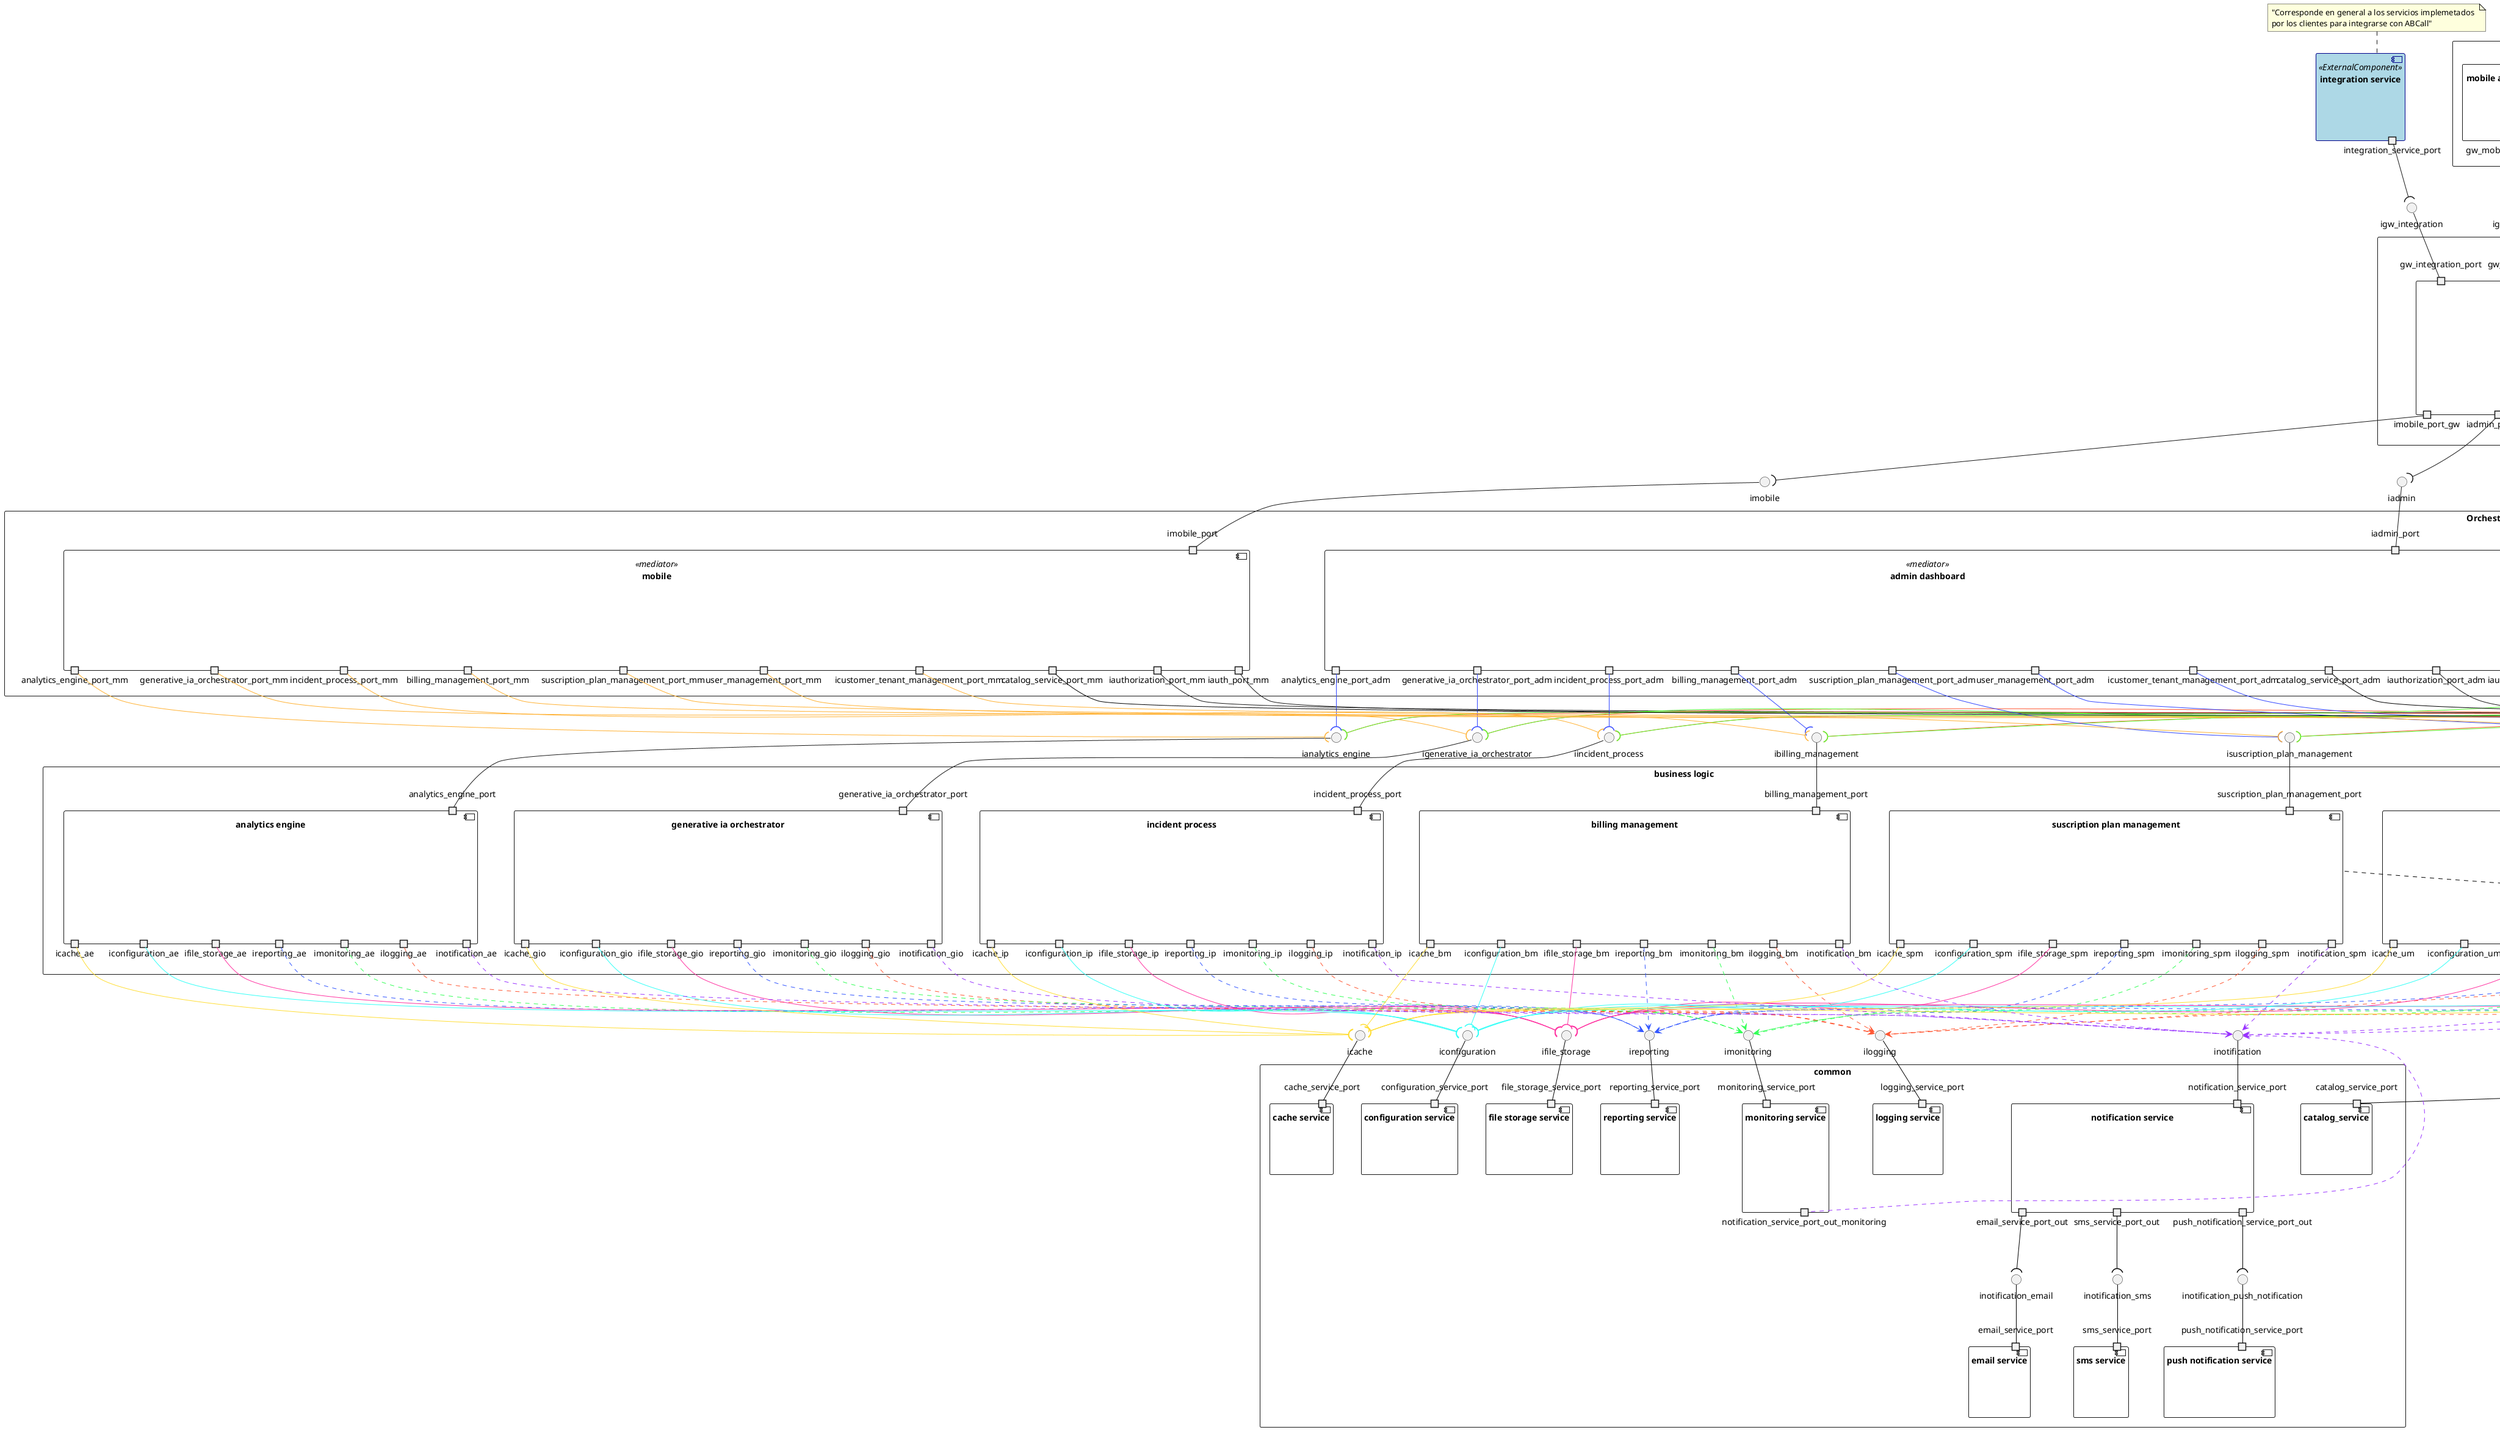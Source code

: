 @startuml component-connector
' #######################################################################
' # Component Connector
' #######################################################################

' -----------------------------------------------------------------------
' - Definir skinparam
' -----------------------------------------------------------------------
skinparam packageStyle rectangle
skinparam component {
    BackgroundColor<<ExternalComponent>> LightBlue
    BorderColor<<ExternalComponent>> DarkBlue
    FontColor<<ExternalComponent>> Black
}

' #######################################################################
' PRESENTATION LAYER
' #######################################################################
package "presentation" {
    component "customer portal" {
        portout gw_portal_port_out
    }
    component "client admin dashboard" {
        portout gw_admin_port_out
    }
    component "mobile app" {
        portout gw_mobile_port_out
    }
}

    component "integration service" <<ExternalComponent>>{
        portout integration_service_port
    }

' -----------------------------------------------------------------------
' - NOTAS
' -----------------------------------------------------------------------
    note top of "integration service"
        "Corresponde en general a los servicios implemetados 
        por los clientes para integrarse con ABCall"
    end note

' #######################################################################
' GATEWAY LAYER
' #######################################################################

package gateway {
    component "api gateway" {
        portin gw_integration_port
        portin gw_portal_port
        portin gw_admin_port
        portin gw_mobile_port
        portout iintegration_port_gw
        portout iportal_port_gw
        portout imobile_port_gw
        portout iadmin_port_gw
    }
}

' -----------------------------------------------------------------------
' - INTERFACES
' -----------------------------------------------------------------------

interface igwportal
interface igwadmin
interface igwmobile
interface igw_integration

' -----------------------------------------------------------------------
' - CONEXIONES
' -----------------------------------------------------------------------
gw_portal_port -up- igwportal
gw_admin_port -up- igwadmin
gw_mobile_port -up- igwmobile


gw_portal_port_out -down-( igwportal
gw_admin_port_out -down-( igwadmin
gw_mobile_port_out -down-( igwmobile

gw_integration_port -up- igw_integration
integration_service_port -down-( igw_integration

' -----------------------------------------------------------------------
' - NOTAS
' -----------------------------------------------------------------------

note right of "api gateway" 
    "API Gateway acts as a reverse proxy, routing requests to the appropriate services. 
    It also provides cross-cutting concerns such as authentication, 
    authorization, rate limiting, and logging."
end note

' #######################################################################
' ORCHESTRATION LAYER
' #######################################################################

package Orchestration{
    component "integration" <<mediator>>{
        portin iintegration_port
        portout iauth_port_im
        portout iauthorization_port_im
        portout icustomer_tenant_management_port_im
        portout suscription_plan_management_port_im
        portout user_management_port_im
        portout billing_management_port_im
        portout incident_process_port_im
        portout generative_ia_orchestrator_port_im
        portout analytics_engine_port_im
        portout catalog_service_port_im
    }
    component "portal" <<mediator>>{
        portin iportal_port
        portout iauth_port_pm
        portout iauthorization_port_pm
        portout icustomer_tenant_management_port_pm
        portout suscription_plan_management_port_pm
        portout user_management_port_pm
        portout billing_management_port_pm
        portout incident_process_port_pm
        portout generative_ia_orchestrator_port_pm
        portout analytics_engine_port_pm
        portout catalog_service_port_pm
    }
    component "admin dashboard" <<mediator>>{
        portin iadmin_port
        portout iauth_port_adm
        portout iauthorization_port_adm
        portout icustomer_tenant_management_port_adm
        portout suscription_plan_management_port_adm
        portout user_management_port_adm
        portout billing_management_port_adm
        portout incident_process_port_adm
        portout generative_ia_orchestrator_port_adm
        portout analytics_engine_port_adm
        portout catalog_service_port_adm
    }
    component mobile <<mediator>> {
        portin imobile_port
        portout iauth_port_mm
        portout iauthorization_port_mm
        portout icustomer_tenant_management_port_mm
        portout suscription_plan_management_port_mm
        portout user_management_port_mm
        portout billing_management_port_mm
        portout incident_process_port_mm
        portout generative_ia_orchestrator_port_mm
        portout analytics_engine_port_mm
        portout catalog_service_port_mm
    }
}

' -----------------------------------------------------------------------
' - INTERFACES
' -----------------------------------------------------------------------

interface iintegration
iintegration_port -up- iintegration

interface iportal
iportal_port -up- iportal

interface iadmin
iadmin_port -up- iadmin

interface imobile
imobile_port -up- imobile

' -----------------------------------------------------------------------
' - CONEXIONES
' -----------------------------------------------------------------------
imobile_port_gw -down-( imobile
iadmin_port_gw -down-( iadmin
iportal_port_gw -down-( iportal
iintegration_port_gw -down-( iintegration

' #######################################################################
' SECURITY LAYER
' #######################################################################

package security {
    component "authorization service" {
        port iauthorization_port
    }
    component "authentication service" {
        port iauth_port
    }
}

' -----------------------------------------------------------------------
' - INTERFACES
' -----------------------------------------------------------------------

interface iauth
iauth_port -up- iauth
interface iauthorization
iauthorization_port -up- iauthorization

' -----------------------------------------------------------------------
' - CONEXIONES
' -----------------------------------------------------------------------

' .......................................................................
' AUTHENTICATION CONNECTIONS
' .......................................................................
iauth_port_im -down-( iauth
iauth_port_pm -down-( iauth
iauth_port_adm -down-( iauth
iauth_port_mm -down-( iauth

' .......................................................................
' AUTHORIZATION CONNECTIONS
' .......................................................................
iauthorization_port_im -down-( iauthorization
iauthorization_port_pm -down-( iauthorization
iauthorization_port_adm -down-( iauthorization
iauthorization_port_mm -down-( iauthorization

' #######################################################################
' BUSINESS LOGIC LAYER
' #######################################################################

package "business logic" {
    component "customer tenant management" {
        portin customer_tenant_management_port
        portout ilogging_ctm
        portout imonitoring_ctm
        portout ireporting_ctm
        portout ifile_storage_ctm
        portout iconfiguration_ctm
        portout icache_ctm
        portout inotification_ctm
    }
    component "user management" {
        portin user_management_port
        portout ilogging_um
        portout imonitoring_um
        portout ireporting_um
        portout ifile_storage_um
        portout iconfiguration_um
        portout icache_um
        portout inotification_um
    }
    component "suscription plan management" {
        portin suscription_plan_management_port
        portout ilogging_spm
        portout imonitoring_spm
        portout ireporting_spm
        portout ifile_storage_spm
        portout iconfiguration_spm
        portout icache_spm
        portout inotification_spm
    }
    component "billing management" {
        portin billing_management_port
        portout ilogging_bm
        portout imonitoring_bm
        portout ireporting_bm
        portout ifile_storage_bm
        portout iconfiguration_bm
        portout icache_bm
        portout inotification_bm
    }
    component "incident process" {
        portin incident_process_port
        portout ilogging_ip
        portout imonitoring_ip
        portout ireporting_ip
        portout ifile_storage_ip
        portout iconfiguration_ip
        portout icache_ip
        portout inotification_ip
    }

    component "generative ia orchestrator" {
        portin generative_ia_orchestrator_port
        portout ilogging_gio
        portout imonitoring_gio
        portout ireporting_gio
        portout ifile_storage_gio
        portout iconfiguration_gio
        portout icache_gio
        portout inotification_gio
    }
    component "analytics engine" {
        portin analytics_engine_port
        portout ilogging_ae
        portout imonitoring_ae
        portout ireporting_ae
        portout ifile_storage_ae
        portout iconfiguration_ae
        portout icache_ae
        portout inotification_ae
    }
}

' -----------------------------------------------------------------------
' - INTERFACES
' -----------------------------------------------------------------------
interface icustomer_tenant_management
customer_tenant_management_port -up- icustomer_tenant_management

interface iuser_management
user_management_port -up- iuser_management

interface isuscription_plan_management
suscription_plan_management_port -up- isuscription_plan_management

interface ibilling_management
billing_management_port -up- ibilling_management

interface iincident_process
incident_process_port -up- iincident_process

interface igenerative_ia_orchestrator
generative_ia_orchestrator_port -up- igenerative_ia_orchestrator

interface ianalytics_engine
analytics_engine_port -up- ianalytics_engine

' -----------------------------------------------------------------------
' - CONEXIONES
' -----------------------------------------------------------------------

' .......................................................................
' INTEGRACTION CONNECTIONS
' .......................................................................
skinparam class {
  ArrowColor #FF5733
}
icustomer_tenant_management_port_im -down-( icustomer_tenant_management
user_management_port_im -down-( iuser_management
suscription_plan_management_port_im -down-( isuscription_plan_management
billing_management_port_im -down-( ibilling_management
incident_process_port_im -down-( iincident_process
generative_ia_orchestrator_port_im -down-( igenerative_ia_orchestrator
analytics_engine_port_im -down-( ianalytics_engine

' .......................................................................
' PORTAL CONNECTIONS
' .......................................................................
skinparam class {
  ArrowColor #58FF33
}
icustomer_tenant_management_port_pm -down-( icustomer_tenant_management
user_management_port_pm -down-( iuser_management
suscription_plan_management_port_pm -down-( isuscription_plan_management
billing_management_port_pm -down-( ibilling_management
incident_process_port_pm -down-( iincident_process
generative_ia_orchestrator_port_pm -down-( igenerative_ia_orchestrator
analytics_engine_port_pm -down-( ianalytics_engine

' .......................................................................
' ADMIN CONNECTIONS
' .......................................................................
skinparam class {
  ArrowColor #3347FF
}
icustomer_tenant_management_port_adm -down-( icustomer_tenant_management
user_management_port_adm -down-( iuser_management
suscription_plan_management_port_adm -down-( isuscription_plan_management
billing_management_port_adm -down-( ibilling_management
incident_process_port_adm -down-( iincident_process
generative_ia_orchestrator_port_adm -down-( igenerative_ia_orchestrator
analytics_engine_port_adm -down-( ianalytics_engine

' .......................................................................
' MOBILE CONNECTIONS
' .......................................................................
skinparam class {
  ArrowColor #FFB133
}
icustomer_tenant_management_port_mm -down-( icustomer_tenant_management
user_management_port_mm -down-( iuser_management
suscription_plan_management_port_mm -down-( isuscription_plan_management
billing_management_port_mm -down-( ibilling_management
incident_process_port_mm -down-( iincident_process
generative_ia_orchestrator_port_mm -down-( igenerative_ia_orchestrator
analytics_engine_port_mm -down-( ianalytics_engine


skinparam class {
  ArrowColor #000000
}

'-----------------------------------------------------------------------
' - NOTAS
'-----------------------------------------------------------------------

note bottom of "customer tenant management"
    "customer tenant management" es un componente que 
    se encarga de gestionar los 
    clientes de ABCall, sus configuraciones 
    y el estado general de la suscripción al servicio.
end note

note bottom of "suscription plan management"
    "suscription plan management" Gestiona la informacion y 
    configuracion de las susbcripciones y planes.
    Incluye la configuracion de precios,
    limites de uso y restricciones.
    Registro de historico de cambios de planes para clientes.
    Selección de planes y configuracion de planes por cliente.
end note

' #######################################################################
' COMMON SERVICES
' #######################################################################

package common {
    component catalog_service {
        portin catalog_service_port
    }

' -----------------------------------------------------------------------
' - COMPONENTES DE NOTIFICACION
' -----------------------------------------------------------------------
    component "notification service" {
        portin notification_service_port
        portout email_service_port_out
        portout sms_service_port_out
        portout push_notification_service_port_out
    }

    component "email service" {
        portin email_service_port
    }

    interface inotification_email
    email_service_port -up- inotification_email
    email_service_port_out -down-( inotification_email

    component "sms service" {
        portin sms_service_port
    }

    interface inotification_sms
    sms_service_port -up- inotification_sms
    sms_service_port_out -down-( inotification_sms

    component "push notification service" {
        portin push_notification_service_port
    }

    interface inotification_push_notification
    push_notification_service_port -up- inotification_push_notification
    push_notification_service_port_out -down-( inotification_push_notification

' -----------------------------------------------------------------------
' - OTROS SERVICIOS COMUNES
' -----------------------------------------------------------------------
    component "logging service" {
        portin logging_service_port
    }

    component "monitoring service" {
        portin monitoring_service_port
        portout notification_service_port_out_monitoring
    }

    component "reporting service" {
        portin reporting_service_port
    }
    component "file storage service" {
        portin file_storage_service_port
    }
    component "configuration service" {
        portin configuration_service_port
    }
    component "cache service" {
        portin cache_service_port
    }
}

' -----------------------------------------------------------------------
' - INTERFACES
' -----------------------------------------------------------------------

interface icatalog_service
catalog_service_port -up- icatalog_service

interface ilogging
logging_service_port -up- ilogging

interface imonitoring
monitoring_service_port -up- imonitoring

interface ireporting
reporting_service_port -up- ireporting

interface ifile_storage
file_storage_service_port -up- ifile_storage

interface iconfiguration
configuration_service_port -up- iconfiguration

interface icache
cache_service_port -up- icache

interface inotification
notification_service_port -up- inotification

' -----------------------------------------------------------------------
' - CONEXIONES
' -----------------------------------------------------------------------

catalog_service_port_im -down-( icatalog_service
catalog_service_port_pm -down-( icatalog_service
catalog_service_port_adm -down-( icatalog_service
catalog_service_port_mm -down-( icatalog_service


' .......................................................................
' LOGGING CONNECTIONS
' .......................................................................
skinparam class {
  ArrowColor #FF5733
}
ilogging_ctm .down.> ilogging
ilogging_um .down.> ilogging
ilogging_spm .down.> ilogging
ilogging_bm .down.> ilogging
ilogging_ip .down.> ilogging
ilogging_gio .down.> ilogging
ilogging_ae .down.> ilogging

' .......................................................................
' MONITORING CONNECTIONS
' .......................................................................
skinparam class {
  ArrowColor #33FF57
}
imonitoring_ctm .down.> imonitoring
imonitoring_um .down.> imonitoring
imonitoring_spm .down.> imonitoring
imonitoring_bm .down.> imonitoring
imonitoring_ip .down.> imonitoring
imonitoring_gio .down.> imonitoring
imonitoring_ae .down.> imonitoring

' .......................................................................
' REPORTING CONNECTIONS
' .......................................................................
skinparam class {
  ArrowColor #3357FF
}
ireporting_ctm .down.> ireporting
ireporting_um .down.> ireporting
ireporting_spm .down.> ireporting
ireporting_bm .down.> ireporting
ireporting_ip .down.> ireporting
ireporting_gio .down.> ireporting
ireporting_ae .down.> ireporting

' .......................................................................
' FILE STORAGE CONNECTIONS
' .......................................................................
skinparam class {
  ArrowColor #FF33A1
}
ifile_storage_ctm -down-( ifile_storage
ifile_storage_um -down-( ifile_storage
ifile_storage_spm -down-( ifile_storage
ifile_storage_bm -down-( ifile_storage
ifile_storage_ip -down-( ifile_storage
ifile_storage_gio -down-( ifile_storage
ifile_storage_ae -down-( ifile_storage

' .......................................................................
' CONFIGURATION CONNECTIONS
' .......................................................................

skinparam class {
  ArrowColor #33FFF7
}
iconfiguration_ctm -down-( iconfiguration
iconfiguration_um -down-( iconfiguration
iconfiguration_spm -down-( iconfiguration
iconfiguration_bm -down-( iconfiguration
iconfiguration_ip -down-( iconfiguration
iconfiguration_gio -down-( iconfiguration
iconfiguration_ae -down-( iconfiguration

' .......................................................................
' CACHE CONNECTIONS
' .......................................................................
skinparam class {
  ArrowColor #FFDD33
}
icache_ctm -down-( icache
icache_um -down-( icache
icache_spm -down-( icache
icache_bm -down-( icache
icache_ip -down-( icache
icache_gio -down-( icache
icache_ae -down-( icache

' .......................................................................
' NOTIFICATION CONNECTIONS
' .......................................................................
skinparam class {
  ArrowColor #9933FF
}
notification_service_port_out_monitoring .up.> inotification
inotification_ctm .down.> inotification 
inotification_um .down.> inotification 
inotification_spm .down.> inotification 
inotification_bm .down.> inotification 
inotification_ip .down.> inotification 
inotification_gio .down.> inotification 
inotification_ae .down.> inotification 

' #######################################################################

@enduml
